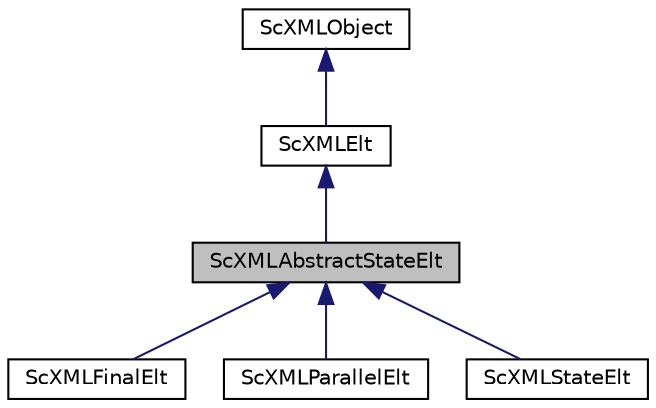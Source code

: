 digraph "ScXMLAbstractStateElt"
{
 // LATEX_PDF_SIZE
  edge [fontname="Helvetica",fontsize="10",labelfontname="Helvetica",labelfontsize="10"];
  node [fontname="Helvetica",fontsize="10",shape=record];
  Node1 [label="ScXMLAbstractStateElt",height=0.2,width=0.4,color="black", fillcolor="grey75", style="filled", fontcolor="black",tooltip="abstract base class for the SCXML 'state' elements."];
  Node2 -> Node1 [dir="back",color="midnightblue",fontsize="10",style="solid",fontname="Helvetica"];
  Node2 [label="ScXMLElt",height=0.2,width=0.4,color="black", fillcolor="white", style="filled",URL="$classScXMLElt.html",tooltip="base class for all SCXML elements."];
  Node3 -> Node2 [dir="back",color="midnightblue",fontsize="10",style="solid",fontname="Helvetica"];
  Node3 [label="ScXMLObject",height=0.2,width=0.4,color="black", fillcolor="white", style="filled",URL="$classScXMLObject.html",tooltip="Base class for all SCXML objects."];
  Node1 -> Node4 [dir="back",color="midnightblue",fontsize="10",style="solid",fontname="Helvetica"];
  Node4 [label="ScXMLFinalElt",height=0.2,width=0.4,color="black", fillcolor="white", style="filled",URL="$classScXMLFinalElt.html",tooltip="implements the <final> SCXML element."];
  Node1 -> Node5 [dir="back",color="midnightblue",fontsize="10",style="solid",fontname="Helvetica"];
  Node5 [label="ScXMLParallelElt",height=0.2,width=0.4,color="black", fillcolor="white", style="filled",URL="$classScXMLParallelElt.html",tooltip="implements the <parallel> SCXML element."];
  Node1 -> Node6 [dir="back",color="midnightblue",fontsize="10",style="solid",fontname="Helvetica"];
  Node6 [label="ScXMLStateElt",height=0.2,width=0.4,color="black", fillcolor="white", style="filled",URL="$classScXMLStateElt.html",tooltip="implements the <state> SCXML element."];
}
